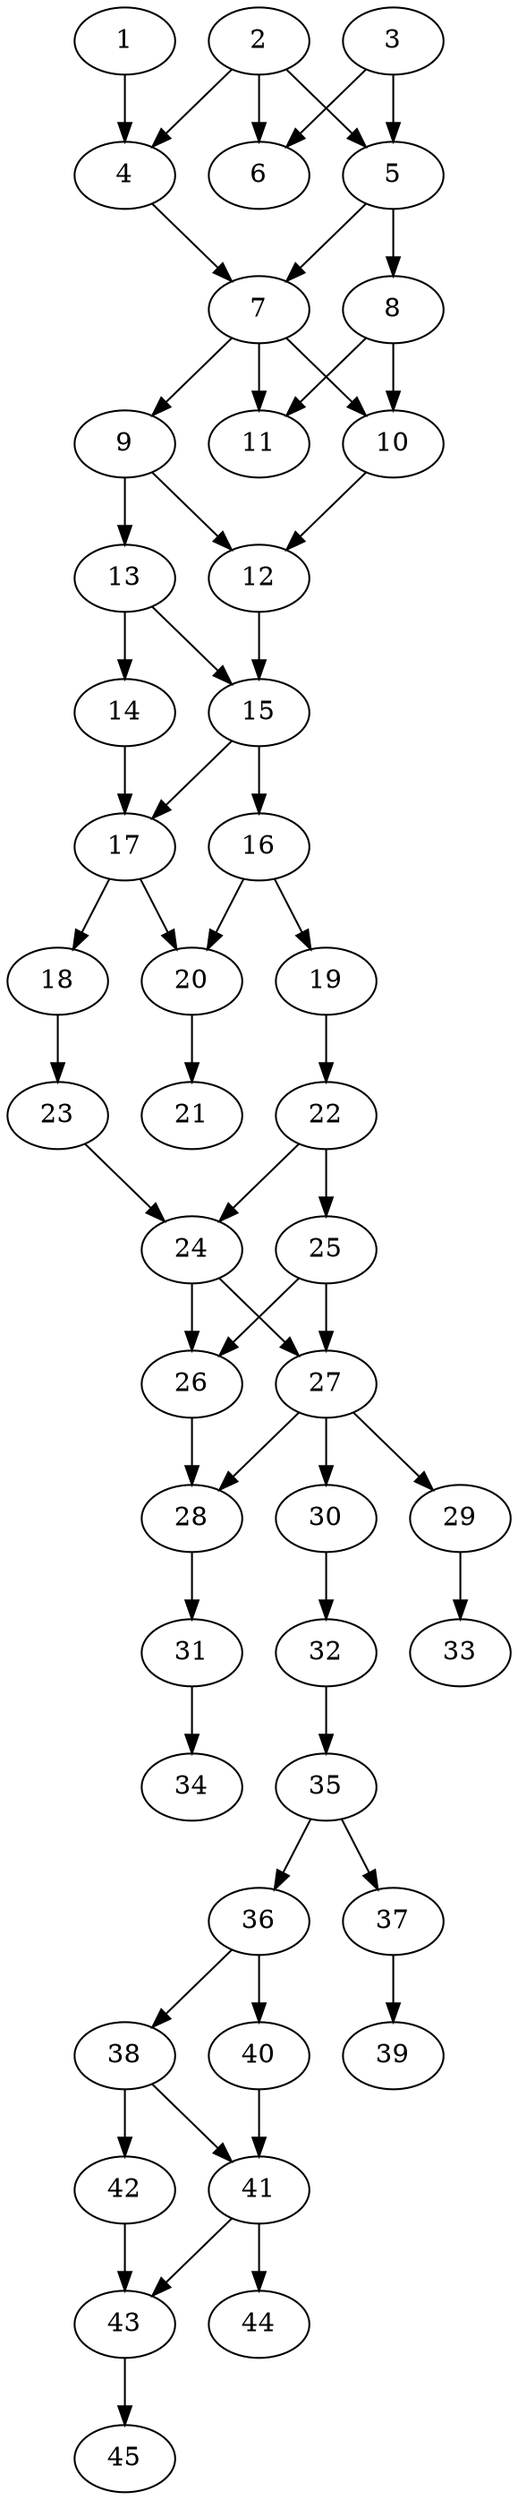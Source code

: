 // DAG automatically generated by daggen at Thu Oct  3 14:07:24 2019
// ./daggen --dot -n 45 --ccr 0.5 --fat 0.3 --regular 0.7 --density 0.6 --mindata 5242880 --maxdata 52428800 
digraph G {
  1 [size="39421952", alpha="0.09", expect_size="19710976"] 
  1 -> 4 [size ="19710976"]
  2 [size="40902656", alpha="0.11", expect_size="20451328"] 
  2 -> 4 [size ="20451328"]
  2 -> 5 [size ="20451328"]
  2 -> 6 [size ="20451328"]
  3 [size="101046272", alpha="0.18", expect_size="50523136"] 
  3 -> 5 [size ="50523136"]
  3 -> 6 [size ="50523136"]
  4 [size="62246912", alpha="0.10", expect_size="31123456"] 
  4 -> 7 [size ="31123456"]
  5 [size="26494976", alpha="0.14", expect_size="13247488"] 
  5 -> 7 [size ="13247488"]
  5 -> 8 [size ="13247488"]
  6 [size="14249984", alpha="0.17", expect_size="7124992"] 
  7 [size="30859264", alpha="0.10", expect_size="15429632"] 
  7 -> 9 [size ="15429632"]
  7 -> 10 [size ="15429632"]
  7 -> 11 [size ="15429632"]
  8 [size="36141056", alpha="0.07", expect_size="18070528"] 
  8 -> 10 [size ="18070528"]
  8 -> 11 [size ="18070528"]
  9 [size="25006080", alpha="0.09", expect_size="12503040"] 
  9 -> 12 [size ="12503040"]
  9 -> 13 [size ="12503040"]
  10 [size="21639168", alpha="0.10", expect_size="10819584"] 
  10 -> 12 [size ="10819584"]
  11 [size="101093376", alpha="0.09", expect_size="50546688"] 
  12 [size="47394816", alpha="0.03", expect_size="23697408"] 
  12 -> 15 [size ="23697408"]
  13 [size="100878336", alpha="0.15", expect_size="50439168"] 
  13 -> 14 [size ="50439168"]
  13 -> 15 [size ="50439168"]
  14 [size="92825600", alpha="0.18", expect_size="46412800"] 
  14 -> 17 [size ="46412800"]
  15 [size="44720128", alpha="0.18", expect_size="22360064"] 
  15 -> 16 [size ="22360064"]
  15 -> 17 [size ="22360064"]
  16 [size="15101952", alpha="0.04", expect_size="7550976"] 
  16 -> 19 [size ="7550976"]
  16 -> 20 [size ="7550976"]
  17 [size="93513728", alpha="0.07", expect_size="46756864"] 
  17 -> 18 [size ="46756864"]
  17 -> 20 [size ="46756864"]
  18 [size="44228608", alpha="0.19", expect_size="22114304"] 
  18 -> 23 [size ="22114304"]
  19 [size="76130304", alpha="0.19", expect_size="38065152"] 
  19 -> 22 [size ="38065152"]
  20 [size="25583616", alpha="0.03", expect_size="12791808"] 
  20 -> 21 [size ="12791808"]
  21 [size="71759872", alpha="0.13", expect_size="35879936"] 
  22 [size="21975040", alpha="0.10", expect_size="10987520"] 
  22 -> 24 [size ="10987520"]
  22 -> 25 [size ="10987520"]
  23 [size="34541568", alpha="0.06", expect_size="17270784"] 
  23 -> 24 [size ="17270784"]
  24 [size="12306432", alpha="0.13", expect_size="6153216"] 
  24 -> 26 [size ="6153216"]
  24 -> 27 [size ="6153216"]
  25 [size="95397888", alpha="0.03", expect_size="47698944"] 
  25 -> 26 [size ="47698944"]
  25 -> 27 [size ="47698944"]
  26 [size="86943744", alpha="0.14", expect_size="43471872"] 
  26 -> 28 [size ="43471872"]
  27 [size="11087872", alpha="0.09", expect_size="5543936"] 
  27 -> 28 [size ="5543936"]
  27 -> 29 [size ="5543936"]
  27 -> 30 [size ="5543936"]
  28 [size="42156032", alpha="0.10", expect_size="21078016"] 
  28 -> 31 [size ="21078016"]
  29 [size="35805184", alpha="0.13", expect_size="17902592"] 
  29 -> 33 [size ="17902592"]
  30 [size="32419840", alpha="0.20", expect_size="16209920"] 
  30 -> 32 [size ="16209920"]
  31 [size="47980544", alpha="0.05", expect_size="23990272"] 
  31 -> 34 [size ="23990272"]
  32 [size="17051648", alpha="0.18", expect_size="8525824"] 
  32 -> 35 [size ="8525824"]
  33 [size="64425984", alpha="0.10", expect_size="32212992"] 
  34 [size="91920384", alpha="0.00", expect_size="45960192"] 
  35 [size="56926208", alpha="0.17", expect_size="28463104"] 
  35 -> 36 [size ="28463104"]
  35 -> 37 [size ="28463104"]
  36 [size="69824512", alpha="0.15", expect_size="34912256"] 
  36 -> 38 [size ="34912256"]
  36 -> 40 [size ="34912256"]
  37 [size="40009728", alpha="0.11", expect_size="20004864"] 
  37 -> 39 [size ="20004864"]
  38 [size="82225152", alpha="0.14", expect_size="41112576"] 
  38 -> 41 [size ="41112576"]
  38 -> 42 [size ="41112576"]
  39 [size="33386496", alpha="0.10", expect_size="16693248"] 
  40 [size="96757760", alpha="0.10", expect_size="48378880"] 
  40 -> 41 [size ="48378880"]
  41 [size="94748672", alpha="0.03", expect_size="47374336"] 
  41 -> 43 [size ="47374336"]
  41 -> 44 [size ="47374336"]
  42 [size="23599104", alpha="0.18", expect_size="11799552"] 
  42 -> 43 [size ="11799552"]
  43 [size="14587904", alpha="0.19", expect_size="7293952"] 
  43 -> 45 [size ="7293952"]
  44 [size="63739904", alpha="0.19", expect_size="31869952"] 
  45 [size="64651264", alpha="0.18", expect_size="32325632"] 
}
